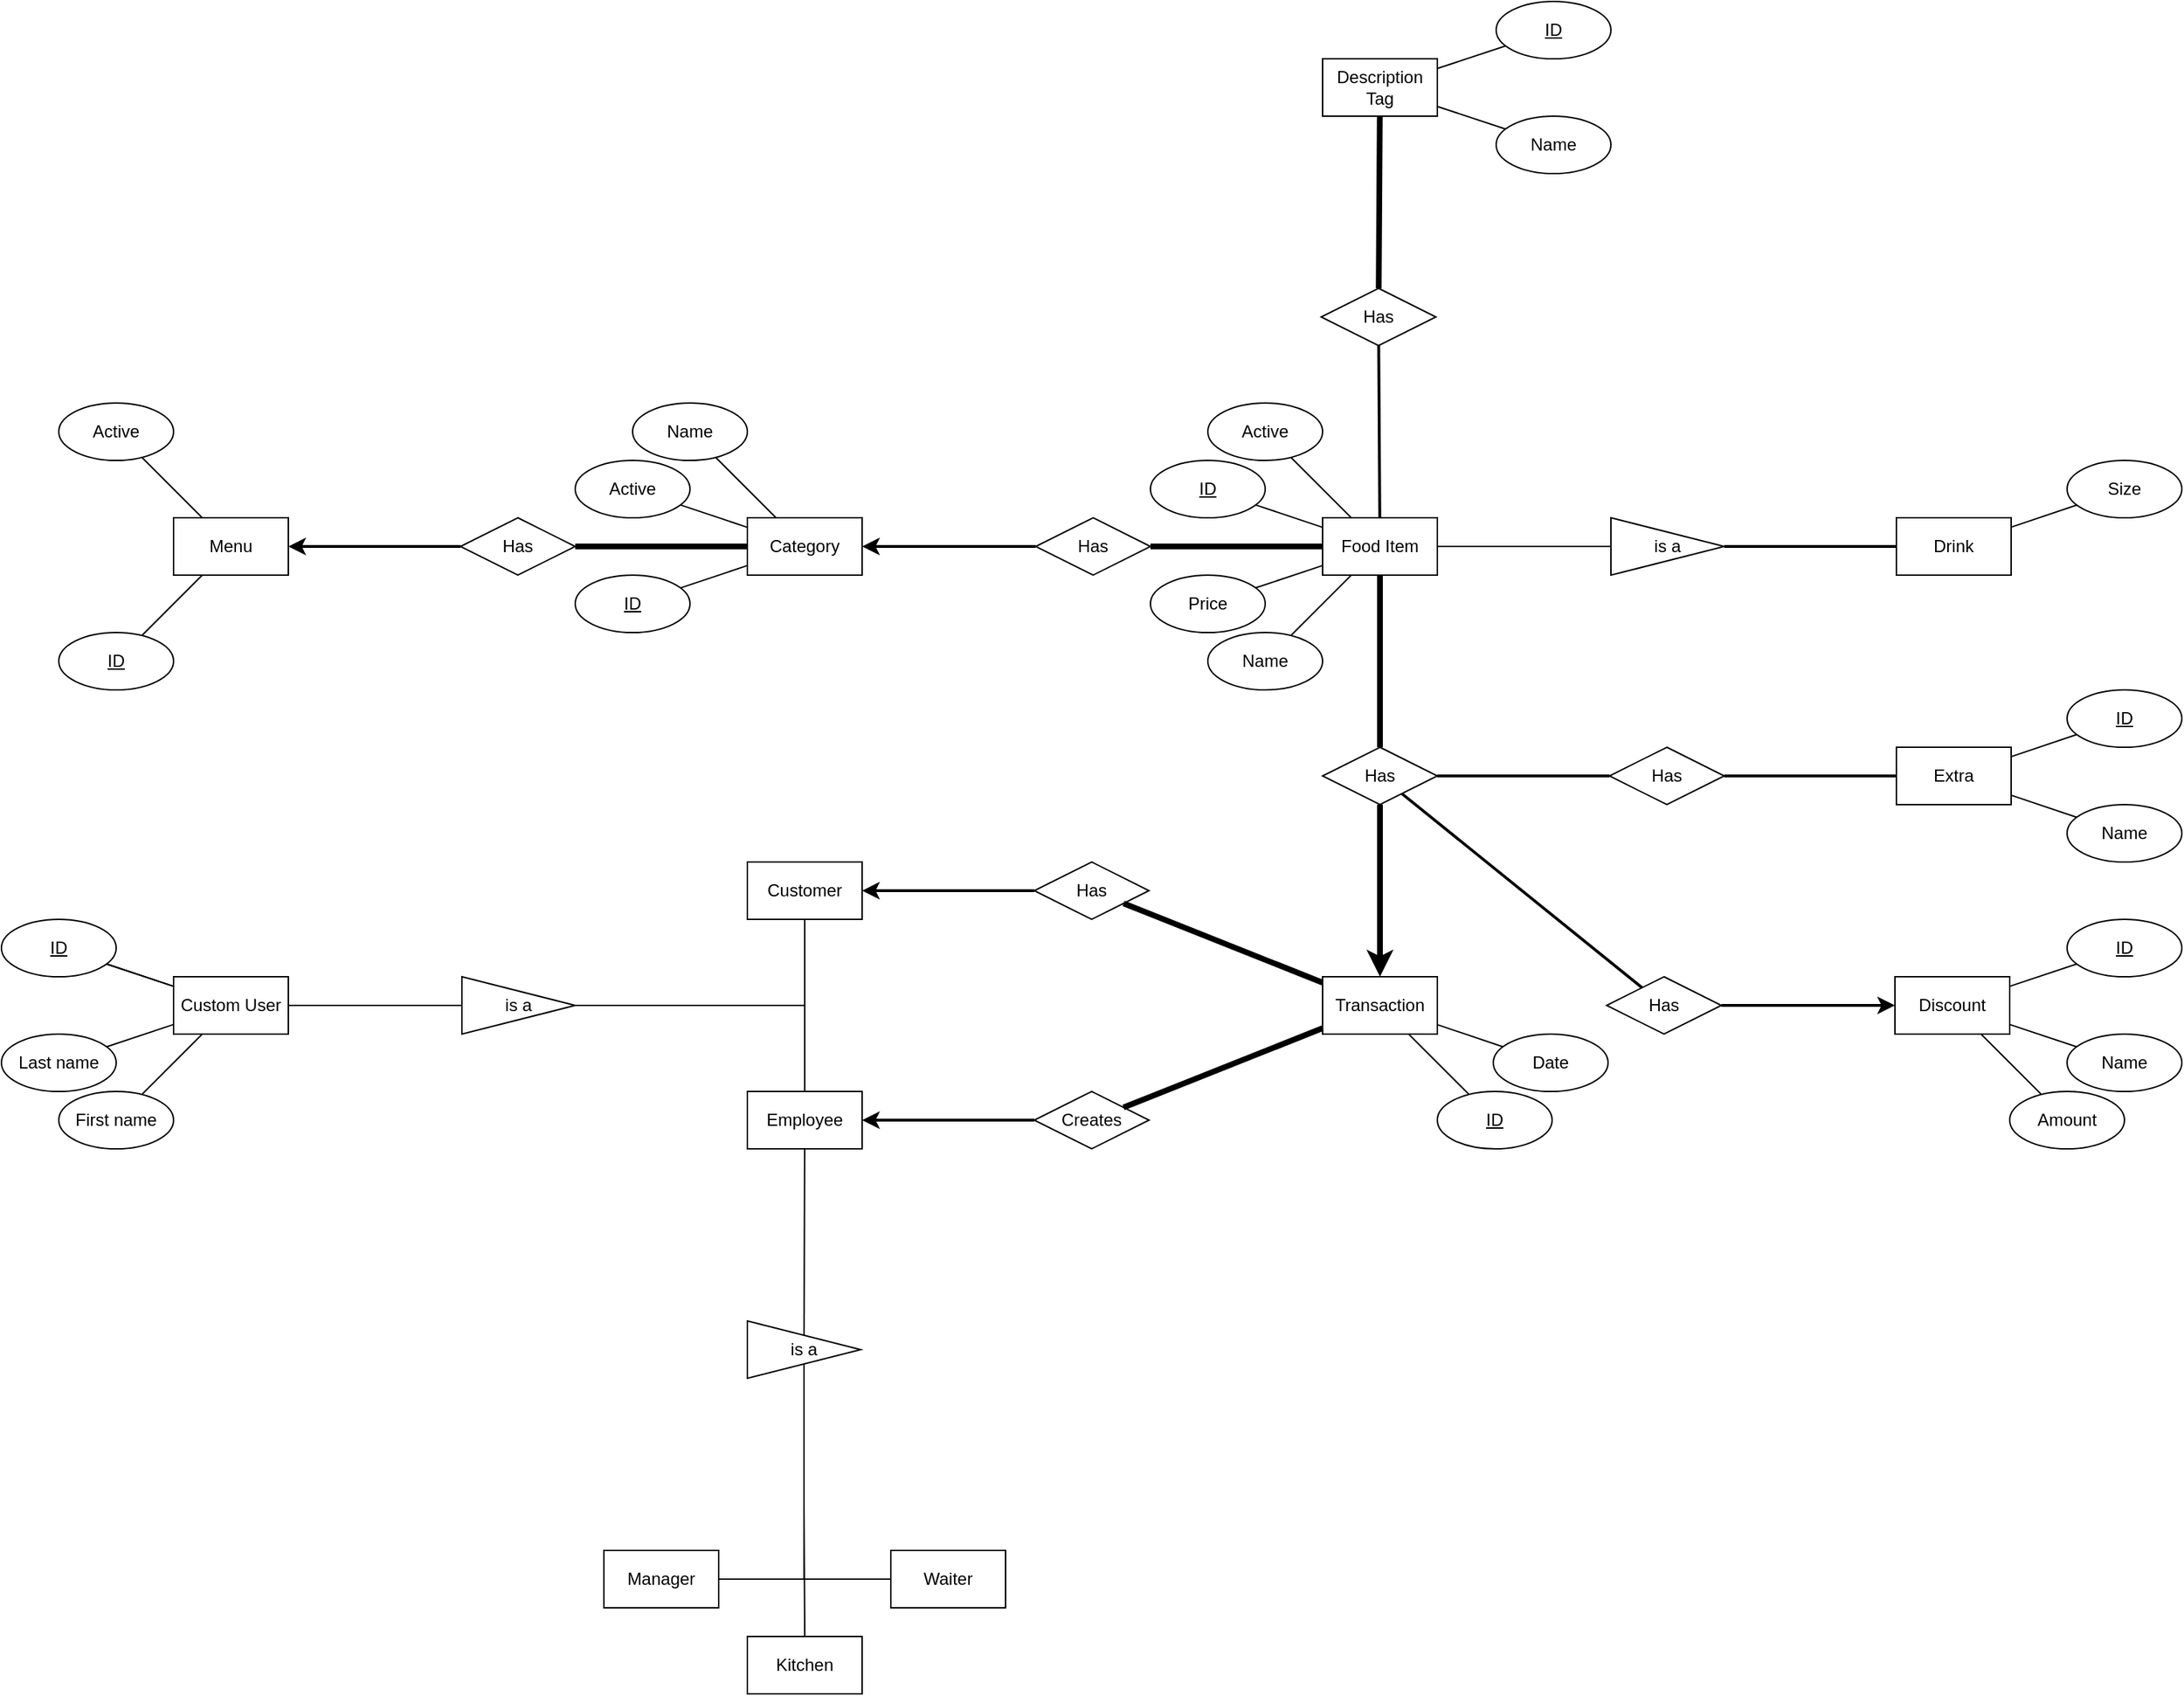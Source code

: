 <mxfile version="12.9.3" type="device"><diagram id="C5RBs43oDa-KdzZeNtuy" name="Page-1"><mxGraphModel dx="3200" dy="1930" grid="1" gridSize="10" guides="1" tooltips="1" connect="1" arrows="1" fold="1" page="1" pageScale="1" pageWidth="1169" pageHeight="827" math="0" shadow="0"><root><mxCell id="WIyWlLk6GJQsqaUBKTNV-0"/><mxCell id="WIyWlLk6GJQsqaUBKTNV-1" parent="WIyWlLk6GJQsqaUBKTNV-0"/><mxCell id="AKAbMWTwhiEcrh3z7sZA-16" value="Menu" style="rounded=0;whiteSpace=wrap;html=1;" parent="WIyWlLk6GJQsqaUBKTNV-1" vertex="1"><mxGeometry x="-800" y="-240" width="80" height="40" as="geometry"/></mxCell><mxCell id="AKAbMWTwhiEcrh3z7sZA-17" value="Category" style="rounded=0;whiteSpace=wrap;html=1;" parent="WIyWlLk6GJQsqaUBKTNV-1" vertex="1"><mxGeometry x="-400" y="-240" width="80" height="40" as="geometry"/></mxCell><mxCell id="AKAbMWTwhiEcrh3z7sZA-121" style="edgeStyle=none;rounded=0;orthogonalLoop=1;jettySize=auto;html=1;endArrow=none;endFill=0;strokeWidth=1;" parent="WIyWlLk6GJQsqaUBKTNV-1" source="AKAbMWTwhiEcrh3z7sZA-18" target="AKAbMWTwhiEcrh3z7sZA-120" edge="1"><mxGeometry relative="1" as="geometry"/></mxCell><mxCell id="AKAbMWTwhiEcrh3z7sZA-122" style="edgeStyle=none;rounded=0;orthogonalLoop=1;jettySize=auto;html=1;endArrow=none;endFill=0;strokeWidth=1;" parent="WIyWlLk6GJQsqaUBKTNV-1" source="AKAbMWTwhiEcrh3z7sZA-18" target="AKAbMWTwhiEcrh3z7sZA-110" edge="1"><mxGeometry relative="1" as="geometry"/></mxCell><mxCell id="AKAbMWTwhiEcrh3z7sZA-18" value="Food Item" style="rounded=0;whiteSpace=wrap;html=1;" parent="WIyWlLk6GJQsqaUBKTNV-1" vertex="1"><mxGeometry x="1" y="-240" width="80" height="40" as="geometry"/></mxCell><mxCell id="AKAbMWTwhiEcrh3z7sZA-19" value="&lt;u&gt;ID&lt;/u&gt;" style="ellipse;whiteSpace=wrap;html=1;" parent="WIyWlLk6GJQsqaUBKTNV-1" vertex="1"><mxGeometry x="-880" y="-160" width="80" height="40" as="geometry"/></mxCell><mxCell id="AKAbMWTwhiEcrh3z7sZA-20" value="Active" style="ellipse;whiteSpace=wrap;html=1;" parent="WIyWlLk6GJQsqaUBKTNV-1" vertex="1"><mxGeometry x="-880" y="-320" width="80" height="40" as="geometry"/></mxCell><mxCell id="AKAbMWTwhiEcrh3z7sZA-21" value="" style="endArrow=none;html=1;" parent="WIyWlLk6GJQsqaUBKTNV-1" source="AKAbMWTwhiEcrh3z7sZA-19" target="AKAbMWTwhiEcrh3z7sZA-16" edge="1"><mxGeometry width="50" height="50" relative="1" as="geometry"><mxPoint x="-820" y="-10" as="sourcePoint"/><mxPoint x="-770" y="-60" as="targetPoint"/></mxGeometry></mxCell><mxCell id="AKAbMWTwhiEcrh3z7sZA-22" value="" style="endArrow=none;html=1;" parent="WIyWlLk6GJQsqaUBKTNV-1" source="AKAbMWTwhiEcrh3z7sZA-16" target="AKAbMWTwhiEcrh3z7sZA-20" edge="1"><mxGeometry width="50" height="50" relative="1" as="geometry"><mxPoint x="-760" y="-270" as="sourcePoint"/><mxPoint x="-710" y="-320" as="targetPoint"/></mxGeometry></mxCell><mxCell id="AKAbMWTwhiEcrh3z7sZA-24" value="Price" style="ellipse;whiteSpace=wrap;html=1;" parent="WIyWlLk6GJQsqaUBKTNV-1" vertex="1"><mxGeometry x="-119" y="-200" width="80" height="40" as="geometry"/></mxCell><mxCell id="AKAbMWTwhiEcrh3z7sZA-25" value="Active" style="ellipse;whiteSpace=wrap;html=1;" parent="WIyWlLk6GJQsqaUBKTNV-1" vertex="1"><mxGeometry x="-520" y="-280" width="80" height="40" as="geometry"/></mxCell><mxCell id="AKAbMWTwhiEcrh3z7sZA-26" value="&lt;u&gt;ID&lt;/u&gt;" style="ellipse;whiteSpace=wrap;html=1;" parent="WIyWlLk6GJQsqaUBKTNV-1" vertex="1"><mxGeometry x="-520" y="-200" width="80" height="40" as="geometry"/></mxCell><mxCell id="AKAbMWTwhiEcrh3z7sZA-27" value="" style="endArrow=none;html=1;" parent="WIyWlLk6GJQsqaUBKTNV-1" source="AKAbMWTwhiEcrh3z7sZA-26" target="AKAbMWTwhiEcrh3z7sZA-17" edge="1"><mxGeometry width="50" height="50" relative="1" as="geometry"><mxPoint x="-578.383" y="-128.83" as="sourcePoint"/><mxPoint x="-526.842" y="-190" as="targetPoint"/></mxGeometry></mxCell><mxCell id="AKAbMWTwhiEcrh3z7sZA-28" value="" style="endArrow=none;html=1;" parent="WIyWlLk6GJQsqaUBKTNV-1" source="AKAbMWTwhiEcrh3z7sZA-25" target="AKAbMWTwhiEcrh3z7sZA-17" edge="1"><mxGeometry width="50" height="50" relative="1" as="geometry"><mxPoint x="-391.583" y="-139.398" as="sourcePoint"/><mxPoint x="-361.765" y="-190" as="targetPoint"/></mxGeometry></mxCell><mxCell id="AKAbMWTwhiEcrh3z7sZA-30" value="&lt;u&gt;ID&lt;/u&gt;" style="ellipse;whiteSpace=wrap;html=1;" parent="WIyWlLk6GJQsqaUBKTNV-1" vertex="1"><mxGeometry x="-119" y="-280" width="80" height="40" as="geometry"/></mxCell><mxCell id="AKAbMWTwhiEcrh3z7sZA-31" value="" style="endArrow=none;html=1;" parent="WIyWlLk6GJQsqaUBKTNV-1" source="AKAbMWTwhiEcrh3z7sZA-18" target="AKAbMWTwhiEcrh3z7sZA-24" edge="1"><mxGeometry width="50" height="50" relative="1" as="geometry"><mxPoint x="-150.583" y="-139.398" as="sourcePoint"/><mxPoint x="-120.765" y="-190" as="targetPoint"/></mxGeometry></mxCell><mxCell id="AKAbMWTwhiEcrh3z7sZA-32" value="" style="endArrow=none;html=1;" parent="WIyWlLk6GJQsqaUBKTNV-1" source="AKAbMWTwhiEcrh3z7sZA-30" target="AKAbMWTwhiEcrh3z7sZA-18" edge="1"><mxGeometry width="50" height="50" relative="1" as="geometry"><mxPoint x="-140.583" y="-129.398" as="sourcePoint"/><mxPoint x="-110.765" y="-180" as="targetPoint"/></mxGeometry></mxCell><mxCell id="AKAbMWTwhiEcrh3z7sZA-33" value="Name" style="ellipse;whiteSpace=wrap;html=1;" parent="WIyWlLk6GJQsqaUBKTNV-1" vertex="1"><mxGeometry x="-480" y="-320" width="80" height="40" as="geometry"/></mxCell><mxCell id="AKAbMWTwhiEcrh3z7sZA-34" value="" style="endArrow=none;html=1;" parent="WIyWlLk6GJQsqaUBKTNV-1" source="AKAbMWTwhiEcrh3z7sZA-33" target="AKAbMWTwhiEcrh3z7sZA-17" edge="1"><mxGeometry width="50" height="50" relative="1" as="geometry"><mxPoint x="-391.583" y="-280.602" as="sourcePoint"/><mxPoint x="-361.765" y="-230" as="targetPoint"/></mxGeometry></mxCell><mxCell id="AKAbMWTwhiEcrh3z7sZA-35" value="Name" style="ellipse;whiteSpace=wrap;html=1;" parent="WIyWlLk6GJQsqaUBKTNV-1" vertex="1"><mxGeometry x="-79" y="-160" width="80" height="40" as="geometry"/></mxCell><mxCell id="AKAbMWTwhiEcrh3z7sZA-36" value="" style="endArrow=none;html=1;" parent="WIyWlLk6GJQsqaUBKTNV-1" source="AKAbMWTwhiEcrh3z7sZA-35" target="AKAbMWTwhiEcrh3z7sZA-18" edge="1"><mxGeometry width="50" height="50" relative="1" as="geometry"><mxPoint x="-164.006" y="-280.21" as="sourcePoint"/><mxPoint x="-181.941" y="-230" as="targetPoint"/></mxGeometry></mxCell><mxCell id="AKAbMWTwhiEcrh3z7sZA-37" value="Has" style="rhombus;whiteSpace=wrap;html=1;" parent="WIyWlLk6GJQsqaUBKTNV-1" vertex="1"><mxGeometry x="-600" y="-240" width="80" height="40" as="geometry"/></mxCell><mxCell id="AKAbMWTwhiEcrh3z7sZA-41" value="" style="endArrow=none;html=1;strokeWidth=4;" parent="WIyWlLk6GJQsqaUBKTNV-1" source="AKAbMWTwhiEcrh3z7sZA-17" target="AKAbMWTwhiEcrh3z7sZA-37" edge="1"><mxGeometry width="50" height="50" relative="1" as="geometry"><mxPoint x="-660" y="-40" as="sourcePoint"/><mxPoint x="-610" y="-90" as="targetPoint"/></mxGeometry></mxCell><mxCell id="AKAbMWTwhiEcrh3z7sZA-43" value="" style="endArrow=classic;html=1;strokeWidth=2;" parent="WIyWlLk6GJQsqaUBKTNV-1" source="AKAbMWTwhiEcrh3z7sZA-37" target="AKAbMWTwhiEcrh3z7sZA-16" edge="1"><mxGeometry width="50" height="50" relative="1" as="geometry"><mxPoint x="-740" y="-340" as="sourcePoint"/><mxPoint x="-690" y="-390" as="targetPoint"/></mxGeometry></mxCell><mxCell id="AKAbMWTwhiEcrh3z7sZA-46" value="Has" style="rhombus;whiteSpace=wrap;html=1;" parent="WIyWlLk6GJQsqaUBKTNV-1" vertex="1"><mxGeometry x="-199" y="-240" width="80" height="40" as="geometry"/></mxCell><mxCell id="AKAbMWTwhiEcrh3z7sZA-48" value="" style="endArrow=none;html=1;strokeWidth=4;" parent="WIyWlLk6GJQsqaUBKTNV-1" source="AKAbMWTwhiEcrh3z7sZA-18" target="AKAbMWTwhiEcrh3z7sZA-46" edge="1"><mxGeometry width="50" height="50" relative="1" as="geometry"><mxPoint x="-379" y="-390" as="sourcePoint"/><mxPoint x="-79" y="-220" as="targetPoint"/></mxGeometry></mxCell><mxCell id="AKAbMWTwhiEcrh3z7sZA-49" value="" style="endArrow=classic;html=1;strokeWidth=2;" parent="WIyWlLk6GJQsqaUBKTNV-1" source="AKAbMWTwhiEcrh3z7sZA-46" target="AKAbMWTwhiEcrh3z7sZA-17" edge="1"><mxGeometry width="50" height="50" relative="1" as="geometry"><mxPoint x="-680" y="-360" as="sourcePoint"/><mxPoint x="-630" y="-410" as="targetPoint"/></mxGeometry></mxCell><mxCell id="AKAbMWTwhiEcrh3z7sZA-52" value="Transaction" style="rounded=0;whiteSpace=wrap;html=1;" parent="WIyWlLk6GJQsqaUBKTNV-1" vertex="1"><mxGeometry x="1" y="80" width="80" height="40" as="geometry"/></mxCell><mxCell id="AKAbMWTwhiEcrh3z7sZA-54" value="&lt;u&gt;ID&lt;/u&gt;" style="ellipse;whiteSpace=wrap;html=1;" parent="WIyWlLk6GJQsqaUBKTNV-1" vertex="1"><mxGeometry x="81" y="160" width="80" height="40" as="geometry"/></mxCell><mxCell id="AKAbMWTwhiEcrh3z7sZA-58" value="Date" style="ellipse;whiteSpace=wrap;html=1;" parent="WIyWlLk6GJQsqaUBKTNV-1" vertex="1"><mxGeometry x="120" y="120" width="80" height="40" as="geometry"/></mxCell><mxCell id="AKAbMWTwhiEcrh3z7sZA-62" value="Has" style="rhombus;whiteSpace=wrap;html=1;" parent="WIyWlLk6GJQsqaUBKTNV-1" vertex="1"><mxGeometry x="1" y="-80" width="80" height="40" as="geometry"/></mxCell><mxCell id="AKAbMWTwhiEcrh3z7sZA-64" value="" style="endArrow=none;html=1;strokeWidth=4;" parent="WIyWlLk6GJQsqaUBKTNV-1" source="AKAbMWTwhiEcrh3z7sZA-18" target="AKAbMWTwhiEcrh3z7sZA-62" edge="1"><mxGeometry width="50" height="50" relative="1" as="geometry"><mxPoint x="-664" y="-360" as="sourcePoint"/><mxPoint x="41" y="-100" as="targetPoint"/></mxGeometry></mxCell><mxCell id="AKAbMWTwhiEcrh3z7sZA-65" value="" style="endArrow=classic;html=1;strokeWidth=4;" parent="WIyWlLk6GJQsqaUBKTNV-1" source="AKAbMWTwhiEcrh3z7sZA-62" target="AKAbMWTwhiEcrh3z7sZA-52" edge="1"><mxGeometry width="50" height="50" relative="1" as="geometry"><mxPoint x="-599" y="-320" as="sourcePoint"/><mxPoint x="-549" y="-370" as="targetPoint"/></mxGeometry></mxCell><mxCell id="AKAbMWTwhiEcrh3z7sZA-69" value="" style="endArrow=none;html=1;strokeWidth=1;" parent="WIyWlLk6GJQsqaUBKTNV-1" source="AKAbMWTwhiEcrh3z7sZA-52" target="AKAbMWTwhiEcrh3z7sZA-58" edge="1"><mxGeometry width="50" height="50" relative="1" as="geometry"><mxPoint x="-369" y="-300" as="sourcePoint"/><mxPoint x="-429" y="-250" as="targetPoint"/></mxGeometry></mxCell><mxCell id="AKAbMWTwhiEcrh3z7sZA-70" value="" style="endArrow=none;html=1;strokeWidth=1;" parent="WIyWlLk6GJQsqaUBKTNV-1" source="AKAbMWTwhiEcrh3z7sZA-54" target="AKAbMWTwhiEcrh3z7sZA-52" edge="1"><mxGeometry width="50" height="50" relative="1" as="geometry"><mxPoint x="-359" y="-290" as="sourcePoint"/><mxPoint x="-419" y="-240" as="targetPoint"/></mxGeometry></mxCell><mxCell id="AKAbMWTwhiEcrh3z7sZA-141" style="edgeStyle=none;rounded=0;orthogonalLoop=1;jettySize=auto;html=1;endArrow=none;endFill=0;strokeWidth=1;" parent="WIyWlLk6GJQsqaUBKTNV-1" source="AKAbMWTwhiEcrh3z7sZA-72" target="AKAbMWTwhiEcrh3z7sZA-140" edge="1"><mxGeometry relative="1" as="geometry"/></mxCell><mxCell id="AKAbMWTwhiEcrh3z7sZA-72" value="Employee" style="rounded=0;whiteSpace=wrap;html=1;" parent="WIyWlLk6GJQsqaUBKTNV-1" vertex="1"><mxGeometry x="-400" y="160" width="80" height="40" as="geometry"/></mxCell><mxCell id="AKAbMWTwhiEcrh3z7sZA-75" value="Creates" style="rhombus;whiteSpace=wrap;html=1;" parent="WIyWlLk6GJQsqaUBKTNV-1" vertex="1"><mxGeometry x="-200" y="160" width="80" height="40" as="geometry"/></mxCell><mxCell id="AKAbMWTwhiEcrh3z7sZA-77" value="" style="endArrow=none;html=1;strokeWidth=4;" parent="WIyWlLk6GJQsqaUBKTNV-1" source="AKAbMWTwhiEcrh3z7sZA-52" target="AKAbMWTwhiEcrh3z7sZA-75" edge="1"><mxGeometry width="50" height="50" relative="1" as="geometry"><mxPoint x="-379" y="-310" as="sourcePoint"/><mxPoint x="-79" y="100" as="targetPoint"/></mxGeometry></mxCell><mxCell id="AKAbMWTwhiEcrh3z7sZA-78" value="" style="endArrow=classic;html=1;strokeWidth=2;" parent="WIyWlLk6GJQsqaUBKTNV-1" source="AKAbMWTwhiEcrh3z7sZA-75" target="AKAbMWTwhiEcrh3z7sZA-72" edge="1"><mxGeometry width="50" height="50" relative="1" as="geometry"><mxPoint x="-680" y="-280" as="sourcePoint"/><mxPoint x="-630" y="-330" as="targetPoint"/></mxGeometry></mxCell><mxCell id="AKAbMWTwhiEcrh3z7sZA-79" value="Customer" style="rounded=0;whiteSpace=wrap;html=1;" parent="WIyWlLk6GJQsqaUBKTNV-1" vertex="1"><mxGeometry x="-400" width="80" height="40" as="geometry"/></mxCell><mxCell id="AKAbMWTwhiEcrh3z7sZA-80" value="Has" style="rhombus;whiteSpace=wrap;html=1;" parent="WIyWlLk6GJQsqaUBKTNV-1" vertex="1"><mxGeometry x="-200" width="80" height="40" as="geometry"/></mxCell><mxCell id="AKAbMWTwhiEcrh3z7sZA-82" value="" style="endArrow=none;html=1;strokeWidth=4;" parent="WIyWlLk6GJQsqaUBKTNV-1" source="AKAbMWTwhiEcrh3z7sZA-52" target="AKAbMWTwhiEcrh3z7sZA-80" edge="1"><mxGeometry width="50" height="50" relative="1" as="geometry"><mxPoint x="-379" y="-310" as="sourcePoint"/><mxPoint x="-439" y="-260" as="targetPoint"/></mxGeometry></mxCell><mxCell id="AKAbMWTwhiEcrh3z7sZA-83" value="" style="endArrow=classic;html=1;strokeWidth=2;" parent="WIyWlLk6GJQsqaUBKTNV-1" source="AKAbMWTwhiEcrh3z7sZA-80" target="AKAbMWTwhiEcrh3z7sZA-79" edge="1"><mxGeometry width="50" height="50" relative="1" as="geometry"><mxPoint x="-559" y="-280" as="sourcePoint"/><mxPoint x="-509" y="-330" as="targetPoint"/></mxGeometry></mxCell><mxCell id="AKAbMWTwhiEcrh3z7sZA-95" style="edgeStyle=none;rounded=0;orthogonalLoop=1;jettySize=auto;html=1;endArrow=none;endFill=0;strokeWidth=1;" parent="WIyWlLk6GJQsqaUBKTNV-1" source="AKAbMWTwhiEcrh3z7sZA-93" target="AKAbMWTwhiEcrh3z7sZA-94" edge="1"><mxGeometry relative="1" as="geometry"/></mxCell><mxCell id="m8fSMvmdZ4MIp2ndCX8c-22" style="edgeStyle=none;rounded=0;orthogonalLoop=1;jettySize=auto;html=1;endArrow=none;endFill=0;" parent="WIyWlLk6GJQsqaUBKTNV-1" source="AKAbMWTwhiEcrh3z7sZA-93" target="m8fSMvmdZ4MIp2ndCX8c-21" edge="1"><mxGeometry relative="1" as="geometry"/></mxCell><mxCell id="AKAbMWTwhiEcrh3z7sZA-93" value="Extra" style="rounded=0;whiteSpace=wrap;html=1;" parent="WIyWlLk6GJQsqaUBKTNV-1" vertex="1"><mxGeometry x="401" y="-80" width="80" height="40" as="geometry"/></mxCell><mxCell id="AKAbMWTwhiEcrh3z7sZA-94" value="Name" style="ellipse;whiteSpace=wrap;html=1;" parent="WIyWlLk6GJQsqaUBKTNV-1" vertex="1"><mxGeometry x="520" y="-40" width="80" height="40" as="geometry"/></mxCell><mxCell id="AKAbMWTwhiEcrh3z7sZA-96" value="Has" style="rhombus;whiteSpace=wrap;html=1;" parent="WIyWlLk6GJQsqaUBKTNV-1" vertex="1"><mxGeometry x="201" y="-80" width="80" height="40" as="geometry"/></mxCell><mxCell id="AKAbMWTwhiEcrh3z7sZA-102" value="" style="endArrow=none;html=1;strokeWidth=2;" parent="WIyWlLk6GJQsqaUBKTNV-1" source="AKAbMWTwhiEcrh3z7sZA-62" target="AKAbMWTwhiEcrh3z7sZA-96" edge="1"><mxGeometry width="50" height="50" relative="1" as="geometry"><mxPoint x="741.0" y="-220" as="sourcePoint"/><mxPoint x="890" y="-290" as="targetPoint"/></mxGeometry></mxCell><mxCell id="AKAbMWTwhiEcrh3z7sZA-103" value="" style="endArrow=none;html=1;strokeWidth=2;" parent="WIyWlLk6GJQsqaUBKTNV-1" source="AKAbMWTwhiEcrh3z7sZA-96" target="AKAbMWTwhiEcrh3z7sZA-93" edge="1"><mxGeometry width="50" height="50" relative="1" as="geometry"><mxPoint x="870" y="-40" as="sourcePoint"/><mxPoint x="920" y="-90" as="targetPoint"/></mxGeometry></mxCell><mxCell id="AKAbMWTwhiEcrh3z7sZA-117" style="edgeStyle=none;rounded=0;orthogonalLoop=1;jettySize=auto;html=1;endArrow=none;endFill=0;strokeWidth=1;" parent="WIyWlLk6GJQsqaUBKTNV-1" source="AKAbMWTwhiEcrh3z7sZA-109" target="AKAbMWTwhiEcrh3z7sZA-116" edge="1"><mxGeometry relative="1" as="geometry"/></mxCell><mxCell id="AKAbMWTwhiEcrh3z7sZA-109" value="Drink" style="rounded=0;whiteSpace=wrap;html=1;" parent="WIyWlLk6GJQsqaUBKTNV-1" vertex="1"><mxGeometry x="401" y="-240" width="80" height="40" as="geometry"/></mxCell><mxCell id="AKAbMWTwhiEcrh3z7sZA-110" value="is a" style="triangle;whiteSpace=wrap;html=1;" parent="WIyWlLk6GJQsqaUBKTNV-1" vertex="1"><mxGeometry x="202" y="-240" width="79" height="40" as="geometry"/></mxCell><mxCell id="AKAbMWTwhiEcrh3z7sZA-112" value="" style="endArrow=none;html=1;strokeWidth=2;" parent="WIyWlLk6GJQsqaUBKTNV-1" source="AKAbMWTwhiEcrh3z7sZA-110" target="AKAbMWTwhiEcrh3z7sZA-109" edge="1"><mxGeometry width="50" height="50" relative="1" as="geometry"><mxPoint x="289" y="-170" as="sourcePoint"/><mxPoint x="411" y="-170" as="targetPoint"/></mxGeometry></mxCell><mxCell id="AKAbMWTwhiEcrh3z7sZA-116" value="Size" style="ellipse;whiteSpace=wrap;html=1;" parent="WIyWlLk6GJQsqaUBKTNV-1" vertex="1"><mxGeometry x="520" y="-280" width="80" height="40" as="geometry"/></mxCell><mxCell id="AKAbMWTwhiEcrh3z7sZA-120" value="Active" style="ellipse;whiteSpace=wrap;html=1;" parent="WIyWlLk6GJQsqaUBKTNV-1" vertex="1"><mxGeometry x="-79" y="-320" width="80" height="40" as="geometry"/></mxCell><mxCell id="AKAbMWTwhiEcrh3z7sZA-125" style="edgeStyle=none;rounded=0;orthogonalLoop=1;jettySize=auto;html=1;endArrow=none;endFill=0;strokeWidth=1;" parent="WIyWlLk6GJQsqaUBKTNV-1" source="AKAbMWTwhiEcrh3z7sZA-123" target="AKAbMWTwhiEcrh3z7sZA-124" edge="1"><mxGeometry relative="1" as="geometry"/></mxCell><mxCell id="AKAbMWTwhiEcrh3z7sZA-133" style="rounded=0;orthogonalLoop=1;jettySize=auto;html=1;endArrow=none;endFill=0;strokeWidth=1;" parent="WIyWlLk6GJQsqaUBKTNV-1" source="AKAbMWTwhiEcrh3z7sZA-123" target="AKAbMWTwhiEcrh3z7sZA-130" edge="1"><mxGeometry relative="1" as="geometry"/></mxCell><mxCell id="AKAbMWTwhiEcrh3z7sZA-134" style="edgeStyle=none;rounded=0;orthogonalLoop=1;jettySize=auto;html=1;endArrow=none;endFill=0;strokeWidth=1;" parent="WIyWlLk6GJQsqaUBKTNV-1" source="AKAbMWTwhiEcrh3z7sZA-123" edge="1"><mxGeometry relative="1" as="geometry"><mxPoint x="-846.718" y="71.094" as="targetPoint"/></mxGeometry></mxCell><mxCell id="AKAbMWTwhiEcrh3z7sZA-135" style="edgeStyle=none;rounded=0;orthogonalLoop=1;jettySize=auto;html=1;endArrow=none;endFill=0;strokeWidth=1;" parent="WIyWlLk6GJQsqaUBKTNV-1" source="AKAbMWTwhiEcrh3z7sZA-123" target="AKAbMWTwhiEcrh3z7sZA-131" edge="1"><mxGeometry relative="1" as="geometry"/></mxCell><mxCell id="AKAbMWTwhiEcrh3z7sZA-136" style="edgeStyle=none;rounded=0;orthogonalLoop=1;jettySize=auto;html=1;endArrow=none;endFill=0;strokeWidth=1;" parent="WIyWlLk6GJQsqaUBKTNV-1" source="AKAbMWTwhiEcrh3z7sZA-123" target="AKAbMWTwhiEcrh3z7sZA-128" edge="1"><mxGeometry relative="1" as="geometry"/></mxCell><mxCell id="AKAbMWTwhiEcrh3z7sZA-123" value="Custom User" style="rounded=0;whiteSpace=wrap;html=1;" parent="WIyWlLk6GJQsqaUBKTNV-1" vertex="1"><mxGeometry x="-800" y="80" width="80" height="40" as="geometry"/></mxCell><mxCell id="AKAbMWTwhiEcrh3z7sZA-126" style="edgeStyle=orthogonalEdgeStyle;rounded=0;orthogonalLoop=1;jettySize=auto;html=1;endArrow=none;endFill=0;strokeWidth=1;" parent="WIyWlLk6GJQsqaUBKTNV-1" source="AKAbMWTwhiEcrh3z7sZA-124" target="AKAbMWTwhiEcrh3z7sZA-72" edge="1"><mxGeometry relative="1" as="geometry"/></mxCell><mxCell id="AKAbMWTwhiEcrh3z7sZA-127" style="edgeStyle=orthogonalEdgeStyle;rounded=0;orthogonalLoop=1;jettySize=auto;html=1;endArrow=none;endFill=0;strokeWidth=1;" parent="WIyWlLk6GJQsqaUBKTNV-1" source="AKAbMWTwhiEcrh3z7sZA-124" target="AKAbMWTwhiEcrh3z7sZA-79" edge="1"><mxGeometry relative="1" as="geometry"/></mxCell><mxCell id="AKAbMWTwhiEcrh3z7sZA-124" value="is a" style="triangle;whiteSpace=wrap;html=1;" parent="WIyWlLk6GJQsqaUBKTNV-1" vertex="1"><mxGeometry x="-599" y="80" width="79" height="40" as="geometry"/></mxCell><mxCell id="AKAbMWTwhiEcrh3z7sZA-128" value="Last name" style="ellipse;whiteSpace=wrap;html=1;" parent="WIyWlLk6GJQsqaUBKTNV-1" vertex="1"><mxGeometry x="-920" y="120" width="80" height="40" as="geometry"/></mxCell><mxCell id="AKAbMWTwhiEcrh3z7sZA-130" value="First name" style="ellipse;whiteSpace=wrap;html=1;" parent="WIyWlLk6GJQsqaUBKTNV-1" vertex="1"><mxGeometry x="-880" y="160" width="80" height="40" as="geometry"/></mxCell><mxCell id="AKAbMWTwhiEcrh3z7sZA-131" value="&lt;u&gt;ID&lt;/u&gt;" style="ellipse;whiteSpace=wrap;html=1;" parent="WIyWlLk6GJQsqaUBKTNV-1" vertex="1"><mxGeometry x="-920" y="40" width="80" height="40" as="geometry"/></mxCell><mxCell id="AKAbMWTwhiEcrh3z7sZA-143" style="edgeStyle=orthogonalEdgeStyle;rounded=0;orthogonalLoop=1;jettySize=auto;html=1;endArrow=none;endFill=0;strokeWidth=1;" parent="WIyWlLk6GJQsqaUBKTNV-1" source="AKAbMWTwhiEcrh3z7sZA-137" target="AKAbMWTwhiEcrh3z7sZA-140" edge="1"><mxGeometry relative="1" as="geometry"/></mxCell><mxCell id="AKAbMWTwhiEcrh3z7sZA-137" value="Waiter" style="rounded=0;whiteSpace=wrap;html=1;" parent="WIyWlLk6GJQsqaUBKTNV-1" vertex="1"><mxGeometry x="-300" y="480" width="80" height="40" as="geometry"/></mxCell><mxCell id="AKAbMWTwhiEcrh3z7sZA-142" style="edgeStyle=orthogonalEdgeStyle;rounded=0;orthogonalLoop=1;jettySize=auto;html=1;endArrow=none;endFill=0;strokeWidth=1;" parent="WIyWlLk6GJQsqaUBKTNV-1" source="AKAbMWTwhiEcrh3z7sZA-138" target="AKAbMWTwhiEcrh3z7sZA-140" edge="1"><mxGeometry relative="1" as="geometry"/></mxCell><mxCell id="AKAbMWTwhiEcrh3z7sZA-138" value="Manager" style="rounded=0;whiteSpace=wrap;html=1;" parent="WIyWlLk6GJQsqaUBKTNV-1" vertex="1"><mxGeometry x="-500" y="480" width="80" height="40" as="geometry"/></mxCell><mxCell id="AKAbMWTwhiEcrh3z7sZA-145" style="edgeStyle=orthogonalEdgeStyle;rounded=0;orthogonalLoop=1;jettySize=auto;html=1;endArrow=none;endFill=0;strokeWidth=1;" parent="WIyWlLk6GJQsqaUBKTNV-1" source="AKAbMWTwhiEcrh3z7sZA-140" target="AKAbMWTwhiEcrh3z7sZA-144" edge="1"><mxGeometry relative="1" as="geometry"/></mxCell><mxCell id="AKAbMWTwhiEcrh3z7sZA-140" value="is a" style="triangle;whiteSpace=wrap;html=1;" parent="WIyWlLk6GJQsqaUBKTNV-1" vertex="1"><mxGeometry x="-400" y="320" width="79" height="40" as="geometry"/></mxCell><mxCell id="AKAbMWTwhiEcrh3z7sZA-144" value="Kitchen" style="rounded=0;whiteSpace=wrap;html=1;" parent="WIyWlLk6GJQsqaUBKTNV-1" vertex="1"><mxGeometry x="-400" y="540" width="80" height="40" as="geometry"/></mxCell><mxCell id="m8fSMvmdZ4MIp2ndCX8c-18" style="edgeStyle=none;rounded=0;orthogonalLoop=1;jettySize=auto;html=1;endArrow=none;endFill=0;" parent="WIyWlLk6GJQsqaUBKTNV-1" source="m8fSMvmdZ4MIp2ndCX8c-1" target="m8fSMvmdZ4MIp2ndCX8c-17" edge="1"><mxGeometry relative="1" as="geometry"/></mxCell><mxCell id="m8fSMvmdZ4MIp2ndCX8c-20" style="edgeStyle=none;rounded=0;orthogonalLoop=1;jettySize=auto;html=1;endArrow=none;endFill=0;" parent="WIyWlLk6GJQsqaUBKTNV-1" source="m8fSMvmdZ4MIp2ndCX8c-1" target="m8fSMvmdZ4MIp2ndCX8c-19" edge="1"><mxGeometry relative="1" as="geometry"/></mxCell><mxCell id="m8fSMvmdZ4MIp2ndCX8c-1" value="Description Tag" style="rounded=0;whiteSpace=wrap;html=1;" parent="WIyWlLk6GJQsqaUBKTNV-1" vertex="1"><mxGeometry x="1" y="-560" width="80" height="40" as="geometry"/></mxCell><mxCell id="m8fSMvmdZ4MIp2ndCX8c-2" value="Has" style="rhombus;whiteSpace=wrap;html=1;" parent="WIyWlLk6GJQsqaUBKTNV-1" vertex="1"><mxGeometry y="-400" width="80" height="40" as="geometry"/></mxCell><mxCell id="m8fSMvmdZ4MIp2ndCX8c-4" value="" style="endArrow=none;html=1;strokeWidth=2;" parent="WIyWlLk6GJQsqaUBKTNV-1" source="m8fSMvmdZ4MIp2ndCX8c-2" target="AKAbMWTwhiEcrh3z7sZA-18" edge="1"><mxGeometry width="50" height="50" relative="1" as="geometry"><mxPoint x="210" y="-270" as="sourcePoint"/><mxPoint x="260" y="-320" as="targetPoint"/></mxGeometry></mxCell><mxCell id="m8fSMvmdZ4MIp2ndCX8c-5" value="" style="endArrow=none;html=1;strokeWidth=4;" parent="WIyWlLk6GJQsqaUBKTNV-1" source="m8fSMvmdZ4MIp2ndCX8c-1" target="m8fSMvmdZ4MIp2ndCX8c-2" edge="1"><mxGeometry width="50" height="50" relative="1" as="geometry"><mxPoint x="330" y="-470" as="sourcePoint"/><mxPoint x="270" y="-420" as="targetPoint"/></mxGeometry></mxCell><mxCell id="m8fSMvmdZ4MIp2ndCX8c-10" style="rounded=0;orthogonalLoop=1;jettySize=auto;html=1;endArrow=none;endFill=0;" parent="WIyWlLk6GJQsqaUBKTNV-1" source="m8fSMvmdZ4MIp2ndCX8c-6" target="m8fSMvmdZ4MIp2ndCX8c-9" edge="1"><mxGeometry relative="1" as="geometry"/></mxCell><mxCell id="m8fSMvmdZ4MIp2ndCX8c-11" style="edgeStyle=none;rounded=0;orthogonalLoop=1;jettySize=auto;html=1;endArrow=none;endFill=0;" parent="WIyWlLk6GJQsqaUBKTNV-1" source="m8fSMvmdZ4MIp2ndCX8c-6" target="m8fSMvmdZ4MIp2ndCX8c-7" edge="1"><mxGeometry relative="1" as="geometry"/></mxCell><mxCell id="m8fSMvmdZ4MIp2ndCX8c-12" style="edgeStyle=none;rounded=0;orthogonalLoop=1;jettySize=auto;html=1;endArrow=none;endFill=0;" parent="WIyWlLk6GJQsqaUBKTNV-1" source="m8fSMvmdZ4MIp2ndCX8c-6" target="m8fSMvmdZ4MIp2ndCX8c-8" edge="1"><mxGeometry relative="1" as="geometry"/></mxCell><mxCell id="m8fSMvmdZ4MIp2ndCX8c-6" value="Discount" style="rounded=0;whiteSpace=wrap;html=1;" parent="WIyWlLk6GJQsqaUBKTNV-1" vertex="1"><mxGeometry x="400" y="80" width="80" height="40" as="geometry"/></mxCell><mxCell id="m8fSMvmdZ4MIp2ndCX8c-7" value="&lt;u&gt;ID&lt;/u&gt;" style="ellipse;whiteSpace=wrap;html=1;" parent="WIyWlLk6GJQsqaUBKTNV-1" vertex="1"><mxGeometry x="520" y="40" width="80" height="40" as="geometry"/></mxCell><mxCell id="m8fSMvmdZ4MIp2ndCX8c-8" value="Amount" style="ellipse;whiteSpace=wrap;html=1;" parent="WIyWlLk6GJQsqaUBKTNV-1" vertex="1"><mxGeometry x="480" y="160" width="80" height="40" as="geometry"/></mxCell><mxCell id="m8fSMvmdZ4MIp2ndCX8c-9" value="Name" style="ellipse;whiteSpace=wrap;html=1;" parent="WIyWlLk6GJQsqaUBKTNV-1" vertex="1"><mxGeometry x="520" y="120" width="80" height="40" as="geometry"/></mxCell><mxCell id="m8fSMvmdZ4MIp2ndCX8c-13" value="Has" style="rhombus;whiteSpace=wrap;html=1;" parent="WIyWlLk6GJQsqaUBKTNV-1" vertex="1"><mxGeometry x="199" y="80" width="80" height="40" as="geometry"/></mxCell><mxCell id="m8fSMvmdZ4MIp2ndCX8c-15" value="" style="endArrow=none;html=1;strokeWidth=2;" parent="WIyWlLk6GJQsqaUBKTNV-1" source="m8fSMvmdZ4MIp2ndCX8c-13" target="AKAbMWTwhiEcrh3z7sZA-62" edge="1"><mxGeometry width="50" height="50" relative="1" as="geometry"><mxPoint x="290" y="150" as="sourcePoint"/><mxPoint x="340" y="100" as="targetPoint"/></mxGeometry></mxCell><mxCell id="m8fSMvmdZ4MIp2ndCX8c-16" value="" style="endArrow=classic;html=1;strokeWidth=2;endFill=1;" parent="WIyWlLk6GJQsqaUBKTNV-1" source="m8fSMvmdZ4MIp2ndCX8c-13" target="m8fSMvmdZ4MIp2ndCX8c-6" edge="1"><mxGeometry width="50" height="50" relative="1" as="geometry"><mxPoint x="290" y="150" as="sourcePoint"/><mxPoint x="340" y="100" as="targetPoint"/></mxGeometry></mxCell><mxCell id="m8fSMvmdZ4MIp2ndCX8c-17" value="Name" style="ellipse;whiteSpace=wrap;html=1;" parent="WIyWlLk6GJQsqaUBKTNV-1" vertex="1"><mxGeometry x="122" y="-520" width="80" height="40" as="geometry"/></mxCell><mxCell id="m8fSMvmdZ4MIp2ndCX8c-19" value="&lt;u&gt;ID&lt;/u&gt;" style="ellipse;whiteSpace=wrap;html=1;" parent="WIyWlLk6GJQsqaUBKTNV-1" vertex="1"><mxGeometry x="122" y="-600" width="80" height="40" as="geometry"/></mxCell><mxCell id="m8fSMvmdZ4MIp2ndCX8c-21" value="&lt;u&gt;ID&lt;/u&gt;" style="ellipse;whiteSpace=wrap;html=1;" parent="WIyWlLk6GJQsqaUBKTNV-1" vertex="1"><mxGeometry x="520" y="-120" width="80" height="40" as="geometry"/></mxCell></root></mxGraphModel></diagram></mxfile>
